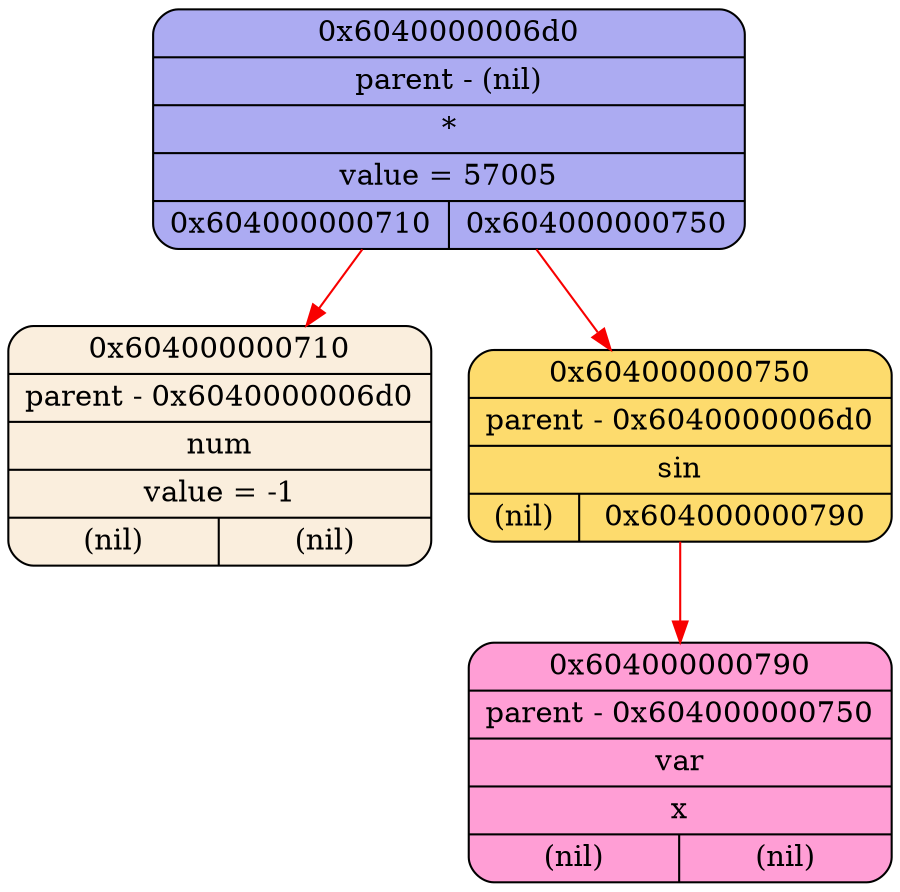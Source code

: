 digraph
{
    node_0x604000000710[shape = Mrecord, label = "{{0x604000000710} | {parent - 0x6040000006d0} | {num} | {value = -1} | {(nil)|(nil)}}", style = "filled", fillcolor = "#FAEEDD"];
    node_0x604000000790[shape = Mrecord, label = "{{0x604000000790} | {parent - 0x604000000750} | {var} | {x} | {(nil)|(nil)}}", style = "filled", fillcolor = "#FF9ED5"];
    node_0x604000000750[shape = Mrecord, label = "{{0x604000000750} | {parent - 0x6040000006d0} | {sin} | {(nil)|0x604000000790}}", style = "filled", fillcolor = "#FDDB6D"];
    node_0x6040000006d0[shape = Mrecord, label = "{{0x6040000006d0} | {parent - (nil)} | {*} | {value = 57005} | {0x604000000710|0x604000000750}}", style = "filled", fillcolor = "#ACABF2"];
    node_0x6040000006d0->node_0x604000000710 [color = "#F80000"];
    node_0x6040000006d0->node_0x604000000750 [color = "#F80000"];
    node_0x604000000750->node_0x604000000790 [color = "#F80000"];
}